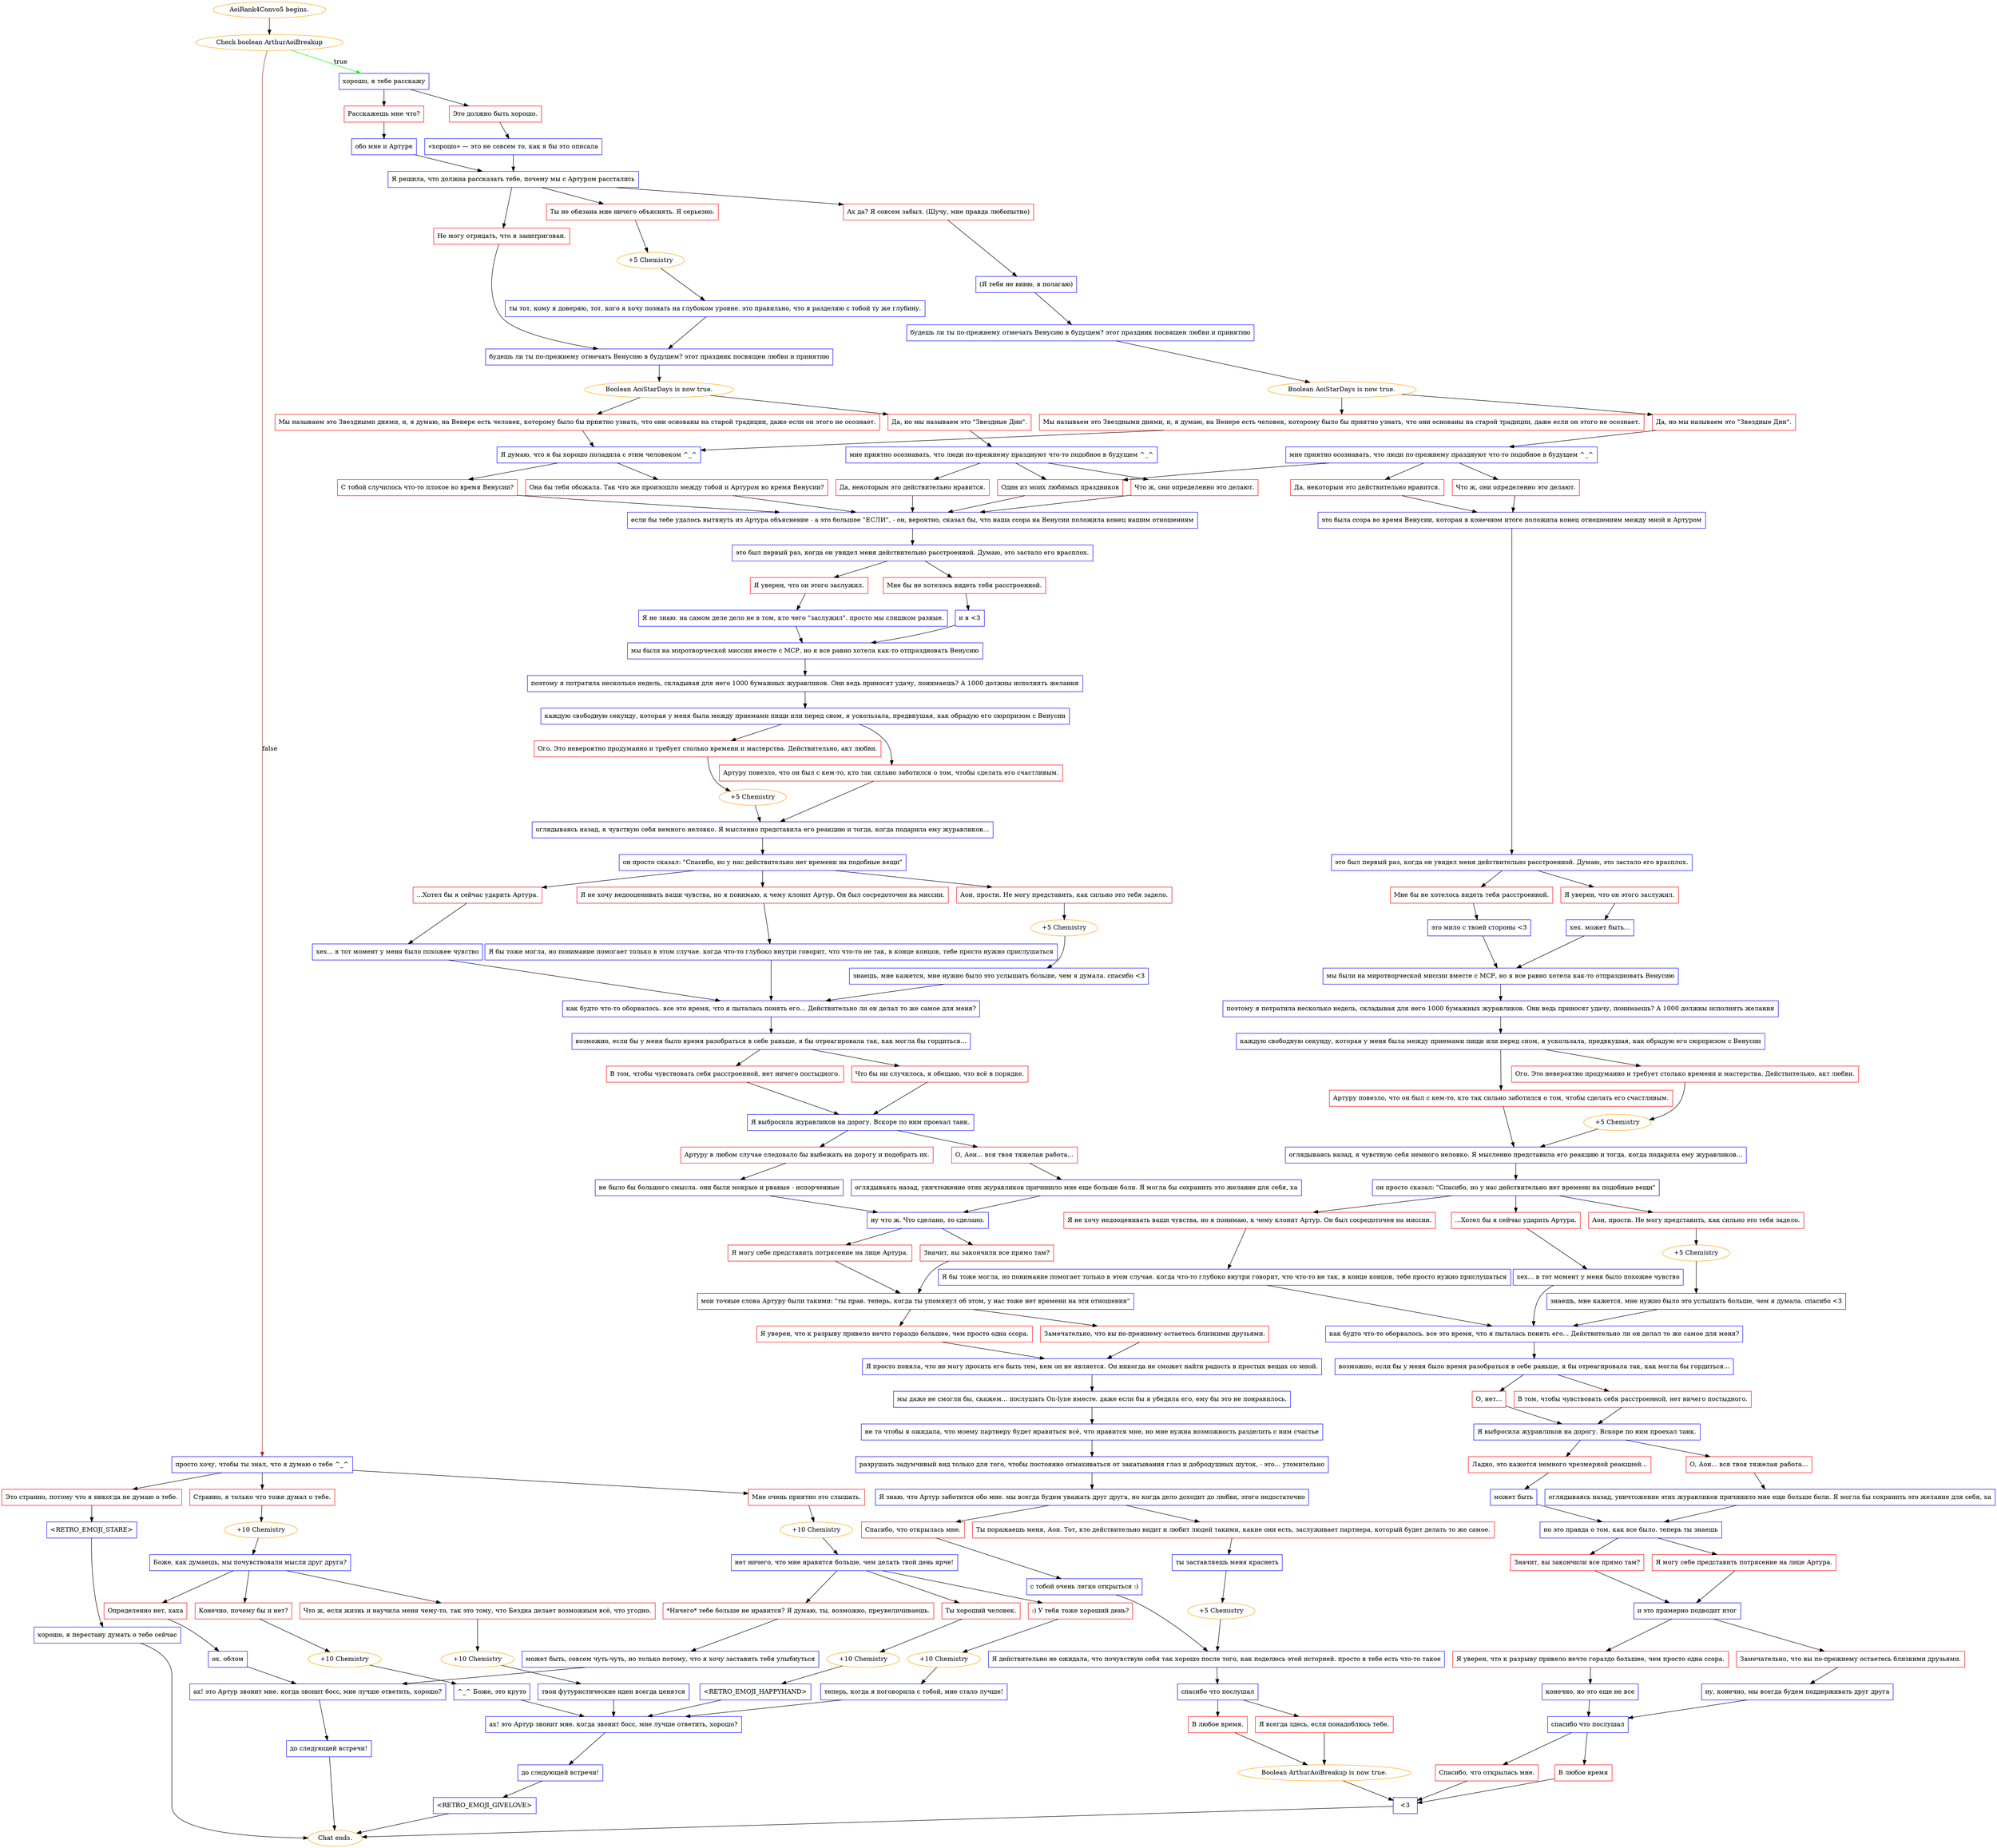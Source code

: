 digraph {
	"AoiRank4Convo5 begins." [color=orange];
		"AoiRank4Convo5 begins." -> j978891915;
	j978891915 [label="Check boolean ArthurAoiBreakup",color=orange];
		j978891915 -> j4080885822 [label=true,color=green];
		j978891915 -> j2157161137 [label=false,color=brown];
	j4080885822 [label="хорошо, я тебе расскажу",shape=box,color=blue];
		j4080885822 -> j2018292380;
		j4080885822 -> j2086590771;
	j2157161137 [label="просто хочу, чтобы ты знал, что я думаю о тебе ^_^",shape=box,color=blue];
		j2157161137 -> j1343345861;
		j2157161137 -> j2269833433;
		j2157161137 -> j285058159;
	j2018292380 [label="Расскажешь мне что?",shape=box,color=red];
		j2018292380 -> j2193965347;
	j2086590771 [label="Это должно быть хорошо.",shape=box,color=red];
		j2086590771 -> j993437318;
	j1343345861 [label="Мне очень приятно это слышать.",shape=box,color=red];
		j1343345861 -> j1779073523;
	j2269833433 [label="Странно, я только что тоже думал о тебе.",shape=box,color=red];
		j2269833433 -> j3878649921;
	j285058159 [label="Это странно, потому что я никогда не думаю о тебе.",shape=box,color=red];
		j285058159 -> j2625338655;
	j2193965347 [label="обо мне и Артуре",shape=box,color=blue];
		j2193965347 -> j3203231839;
	j993437318 [label="«хорошо» — это не совсем то, как я бы это описала",shape=box,color=blue];
		j993437318 -> j3203231839;
	j1779073523 [label="+10 Chemistry",color=orange];
		j1779073523 -> j1421964026;
	j3878649921 [label="+10 Chemistry",color=orange];
		j3878649921 -> j473180614;
	j2625338655 [label="<RETRO_EMOJI_STARE>",shape=box,color=blue];
		j2625338655 -> j1278228029;
	j3203231839 [label="Я решила, что должна рассказать тебе, почему мы с Артуром расстались",shape=box,color=blue];
		j3203231839 -> j2970994199;
		j3203231839 -> j1155342702;
		j3203231839 -> j2067201968;
	j1421964026 [label="нет ничего, что мне нравится больше, чем делать твой день ярче!",shape=box,color=blue];
		j1421964026 -> j356024886;
		j1421964026 -> j2477202674;
		j1421964026 -> j2056314386;
	j473180614 [label="Боже, как думаешь, мы почувствовали мысли друг друга?",shape=box,color=blue];
		j473180614 -> j1447341640;
		j473180614 -> j2877291410;
		j473180614 -> j1409619143;
	j1278228029 [label="хорошо, я перестану думать о тебе сейчас",shape=box,color=blue];
		j1278228029 -> "Chat ends.";
	j2970994199 [label="Ты не обязана мне ничего объяснять. Я серьезно.",shape=box,color=red];
		j2970994199 -> j2892045999;
	j1155342702 [label="Не могу отрицать, что я заинтригован.",shape=box,color=red];
		j1155342702 -> j1575638267;
	j2067201968 [label="Ах да? Я совсем забыл. (Шучу, мне правда любопытно)",shape=box,color=red];
		j2067201968 -> j2154529158;
	j356024886 [label="Ты хороший человек.",shape=box,color=red];
		j356024886 -> j4011105685;
	j2477202674 [label=":) У тебя тоже хороший день?",shape=box,color=red];
		j2477202674 -> j449354360;
	j2056314386 [label="*Ничего* тебе больше не нравится? Я думаю, ты, возможно, преувеличиваешь.",shape=box,color=red];
		j2056314386 -> j462795299;
	j1447341640 [label="Определенно нет, хаха",shape=box,color=red];
		j1447341640 -> j3079991989;
	j2877291410 [label="Что ж, если жизнь и научила меня чему-то, так это тому, что Бездна делает возможным всё, что угодно.",shape=box,color=red];
		j2877291410 -> j4197347770;
	j1409619143 [label="Конечно, почему бы и нет?",shape=box,color=red];
		j1409619143 -> j227145910;
	"Chat ends." [color=orange];
	j2892045999 [label="+5 Chemistry",color=orange];
		j2892045999 -> j3976350428;
	j1575638267 [label="будешь ли ты по-прежнему отмечать Венусию в будущем? этот праздник посвящен любви и принятию",shape=box,color=blue];
		j1575638267 -> j2673493295;
	j2154529158 [label="(Я тебя не виню, я полагаю)",shape=box,color=blue];
		j2154529158 -> j1853814308;
	j4011105685 [label="+10 Chemistry",color=orange];
		j4011105685 -> j289871814;
	j449354360 [label="+10 Chemistry",color=orange];
		j449354360 -> j900019443;
	j462795299 [label="может быть, совсем чуть-чуть, но только потому, что я хочу заставить тебя улыбнуться",shape=box,color=blue];
		j462795299 -> j554773299;
	j3079991989 [label="ох. облом",shape=box,color=blue];
		j3079991989 -> j554773299;
	j4197347770 [label="+10 Chemistry",color=orange];
		j4197347770 -> j1111883835;
	j227145910 [label="+10 Chemistry",color=orange];
		j227145910 -> j1963976758;
	j3976350428 [label="ты тот, кому я доверяю, тот, кого я хочу познать на глубоком уровне. это правильно, что я разделяю с тобой ту же глубину.",shape=box,color=blue];
		j3976350428 -> j1575638267;
	j2673493295 [label="Boolean AoiStarDays is now true.",color=orange];
		j2673493295 -> j2832085857;
		j2673493295 -> j3058974241;
	j1853814308 [label="будешь ли ты по-прежнему отмечать Венусию в будущем? этот праздник посвящен любви и принятию",shape=box,color=blue];
		j1853814308 -> j3531613683;
	j289871814 [label="<RETRO_EMOJI_HAPPYHAND>",shape=box,color=blue];
		j289871814 -> j3570425263;
	j900019443 [label="теперь, когда я поговорила с тобой, мне стало лучше!",shape=box,color=blue];
		j900019443 -> j3570425263;
	j554773299 [label="ах! это Артур звонит мне. когда звонит босс, мне лучше ответить, хорошо?",shape=box,color=blue];
		j554773299 -> j1891714857;
	j1111883835 [label="твои футуристические идеи всегда ценятся",shape=box,color=blue];
		j1111883835 -> j3570425263;
	j1963976758 [label="^_^ Боже, это круто",shape=box,color=blue];
		j1963976758 -> j3570425263;
	j2832085857 [label="Да, но мы называем это \"Звездные Дни\".",shape=box,color=red];
		j2832085857 -> j2467934982;
	j3058974241 [label="Мы называем это Звездными днями, и, я думаю, на Венере есть человек, которому было бы приятно узнать, что они основаны на старой традиции, даже если он этого не осознает.",shape=box,color=red];
		j3058974241 -> j3739644651;
	j3531613683 [label="Boolean AoiStarDays is now true.",color=orange];
		j3531613683 -> j1487475496;
		j3531613683 -> j3110356033;
	j3570425263 [label="ах! это Артур звонит мне. когда звонит босс, мне лучше ответить, хорошо?",shape=box,color=blue];
		j3570425263 -> j3916782872;
	j1891714857 [label="до следующей встречи!",shape=box,color=blue];
		j1891714857 -> "Chat ends.";
	j2467934982 [label="мне приятно осознавать, что люди по-прежнему празднуют что-то подобное в будущем ^_^",shape=box,color=blue];
		j2467934982 -> j2932376309;
		j2467934982 -> j3799151519;
		j2467934982 -> j2807796784;
	j3739644651 [label="Я думаю, что я бы хорошо поладила с этим человеком ^_^",shape=box,color=blue];
		j3739644651 -> j2237468869;
		j3739644651 -> j1077000999;
	j1487475496 [label="Да, но мы называем это \"Звездные Дни\".",shape=box,color=red];
		j1487475496 -> j2005585927;
	j3110356033 [label="Мы называем это Звездными днями, и, я думаю, на Венере есть человек, которому было бы приятно узнать, что они основаны на старой традиции, даже если он этого не осознает.",shape=box,color=red];
		j3110356033 -> j3739644651;
	j3916782872 [label="до следующей встречи!",shape=box,color=blue];
		j3916782872 -> j3455463371;
	j2932376309 [label="Что ж, они определенно это делают.",shape=box,color=red];
		j2932376309 -> j406982907;
	j3799151519 [label="Да, некоторым это действительно нравится.",shape=box,color=red];
		j3799151519 -> j406982907;
	j2807796784 [label="Один из моих любимых праздников",shape=box,color=red];
		j2807796784 -> j406982907;
	j2237468869 [label="Она бы тебя обожала. Так что же произошло между тобой и Артуром во время Венусии?",shape=box,color=red];
		j2237468869 -> j406982907;
	j1077000999 [label="С тобой случилось что-то плохое во время Венусии?",shape=box,color=red];
		j1077000999 -> j406982907;
	j2005585927 [label="мне приятно осознавать, что люди по-прежнему празднуют что-то подобное в будущем ^_^",shape=box,color=blue];
		j2005585927 -> j2807796784;
		j2005585927 -> j784728516;
		j2005585927 -> j2269907554;
	j3455463371 [label="<RETRO_EMOJI_GIVELOVE>",shape=box,color=blue];
		j3455463371 -> "Chat ends.";
	j406982907 [label="если бы тебе удалось вытянуть из Артура объяснение - а это большое \"ЕСЛИ\", - он, вероятно, сказал бы, что наша ссора на Венусии положила конец нашим отношениям",shape=box,color=blue];
		j406982907 -> j431854259;
	j784728516 [label="Да, некоторым это действительно нравится.",shape=box,color=red];
		j784728516 -> j1882391823;
	j2269907554 [label="Что ж, они определенно это делают.",shape=box,color=red];
		j2269907554 -> j1882391823;
	j431854259 [label="это был первый раз, когда он увидел меня действительно расстроенной. Думаю, это застало его врасплох.",shape=box,color=blue];
		j431854259 -> j1570319743;
		j431854259 -> j1365199852;
	j1882391823 [label="это была ссора во время Венусии, которая в конечном итоге положила конец отношениям между мной и Артуром",shape=box,color=blue];
		j1882391823 -> j1216371164;
	j1570319743 [label="Мне бы не хотелось видеть тебя расстроенной.",shape=box,color=red];
		j1570319743 -> j3285344879;
	j1365199852 [label="Я уверен, что он этого заслужил.",shape=box,color=red];
		j1365199852 -> j1856984356;
	j1216371164 [label="это был первый раз, когда он увидел меня действительно расстроенной. Думаю, это застало его врасплох.",shape=box,color=blue];
		j1216371164 -> j4265277053;
		j1216371164 -> j1220599749;
	j3285344879 [label="и я <3",shape=box,color=blue];
		j3285344879 -> j974203186;
	j1856984356 [label="Я не знаю. на самом деле дело не в том, кто чего \"заслужил\". просто мы слишком разные.",shape=box,color=blue];
		j1856984356 -> j974203186;
	j4265277053 [label="Мне бы не хотелось видеть тебя расстроенной.",shape=box,color=red];
		j4265277053 -> j892203431;
	j1220599749 [label="Я уверен, что он этого заслужил.",shape=box,color=red];
		j1220599749 -> j882684596;
	j974203186 [label="мы были на миротворческой миссии вместе с МСР, но я все равно хотела как-то отпраздновать Венусию",shape=box,color=blue];
		j974203186 -> j1912860887;
	j892203431 [label="это мило с твоей стороны <3",shape=box,color=blue];
		j892203431 -> j3763205253;
	j882684596 [label="хех. может быть...",shape=box,color=blue];
		j882684596 -> j3763205253;
	j1912860887 [label="поэтому я потратила несколько недель, складывая для него 1000 бумажных журавликов. Они ведь приносят удачу, понимаешь? А 1000 должны исполнять желания",shape=box,color=blue];
		j1912860887 -> j1971848793;
	j3763205253 [label="мы были на миротворческой миссии вместе с МСР, но я все равно хотела как-то отпраздновать Венусию",shape=box,color=blue];
		j3763205253 -> j2431183932;
	j1971848793 [label="каждую свободную секунду, которая у меня была между приемами пищи или перед сном, я ускользала, предвкушая, как обрадую его сюрпризом с Венусии",shape=box,color=blue];
		j1971848793 -> j673009299;
		j1971848793 -> j3684931154;
	j2431183932 [label="поэтому я потратила несколько недель, складывая для него 1000 бумажных журавликов. Они ведь приносят удачу, понимаешь? А 1000 должны исполнять желания",shape=box,color=blue];
		j2431183932 -> j886615223;
	j673009299 [label="Ого. Это невероятно продуманно и требует столько времени и мастерства. Действительно, акт любви.",shape=box,color=red];
		j673009299 -> j4134019846;
	j3684931154 [label="Артуру повезло, что он был с кем-то, кто так сильно заботился о том, чтобы сделать его счастливым.",shape=box,color=red];
		j3684931154 -> j408938061;
	j886615223 [label="каждую свободную секунду, которая у меня была между приемами пищи или перед сном, я ускользала, предвкушая, как обрадую его сюрпризом с Венусии",shape=box,color=blue];
		j886615223 -> j1265866315;
		j886615223 -> j1241903673;
	j4134019846 [label="+5 Chemistry",color=orange];
		j4134019846 -> j408938061;
	j408938061 [label="оглядываясь назад, я чувствую себя немного неловко. Я мысленно представила его реакцию и тогда, когда подарила ему журавликов...",shape=box,color=blue];
		j408938061 -> j2205312255;
	j1265866315 [label="Ого. Это невероятно продуманно и требует столько времени и мастерства. Действительно, акт любви.",shape=box,color=red];
		j1265866315 -> j1778453954;
	j1241903673 [label="Артуру повезло, что он был с кем-то, кто так сильно заботился о том, чтобы сделать его счастливым.",shape=box,color=red];
		j1241903673 -> j4025620114;
	j2205312255 [label="он просто сказал: \"Спасибо, но у нас действительно нет времени на подобные вещи\"",shape=box,color=blue];
		j2205312255 -> j1914658694;
		j2205312255 -> j2049613115;
		j2205312255 -> j263023189;
	j1778453954 [label="+5 Chemistry",color=orange];
		j1778453954 -> j4025620114;
	j4025620114 [label="оглядываясь назад, я чувствую себя немного неловко. Я мысленно представила его реакцию и тогда, когда подарила ему журавликов...",shape=box,color=blue];
		j4025620114 -> j2519664628;
	j1914658694 [label="...Хотел бы я сейчас ударить Артура.",shape=box,color=red];
		j1914658694 -> j850430216;
	j2049613115 [label="Аои, прости. Не могу представить, как сильно это тебя задело.",shape=box,color=red];
		j2049613115 -> j1272508442;
	j263023189 [label="Я не хочу недооценивать ваши чувства, но я понимаю, к чему клонит Артур. Он был сосредоточен на миссии.",shape=box,color=red];
		j263023189 -> j2889146314;
	j2519664628 [label="он просто сказал: \"Спасибо, но у нас действительно нет времени на подобные вещи\"",shape=box,color=blue];
		j2519664628 -> j2794034851;
		j2519664628 -> j48999783;
		j2519664628 -> j4265114962;
	j850430216 [label="хех... в тот момент у меня было похожее чувство",shape=box,color=blue];
		j850430216 -> j4016740115;
	j1272508442 [label="+5 Chemistry",color=orange];
		j1272508442 -> j4228459229;
	j2889146314 [label="Я бы тоже могла, но понимание помогает только в этом случае. когда что-то глубоко внутри говорит, что что-то не так, в конце концов, тебе просто нужно прислушаться",shape=box,color=blue];
		j2889146314 -> j4016740115;
	j2794034851 [label="Я не хочу недооценивать ваши чувства, но я понимаю, к чему клонит Артур. Он был сосредоточен на миссии.",shape=box,color=red];
		j2794034851 -> j3340637628;
	j48999783 [label="Аои, прости. Не могу представить, как сильно это тебя задело.",shape=box,color=red];
		j48999783 -> j2691078172;
	j4265114962 [label="...Хотел бы я сейчас ударить Артура.",shape=box,color=red];
		j4265114962 -> j760872539;
	j4016740115 [label="как будто что-то оборвалось. все это время, что я пыталась понять его... Действительно ли он делал то же самое для меня?",shape=box,color=blue];
		j4016740115 -> j2833898404;
	j4228459229 [label="знаешь, мне кажется, мне нужно было это услышать больше, чем я думала. спасибо <3",shape=box,color=blue];
		j4228459229 -> j4016740115;
	j3340637628 [label="Я бы тоже могла, но понимание помогает только в этом случае. когда что-то глубоко внутри говорит, что что-то не так, в конце концов, тебе просто нужно прислушаться",shape=box,color=blue];
		j3340637628 -> j4122025124;
	j2691078172 [label="+5 Chemistry",color=orange];
		j2691078172 -> j2559599593;
	j760872539 [label="хех... в тот момент у меня было похожее чувство",shape=box,color=blue];
		j760872539 -> j4122025124;
	j2833898404 [label="возможно, если бы у меня было время разобраться в себе раньше, я бы отреагировала так, как могла бы гордиться...",shape=box,color=blue];
		j2833898404 -> j1304224502;
		j2833898404 -> j3229011911;
	j4122025124 [label="как будто что-то оборвалось. все это время, что я пыталась понять его... Действительно ли он делал то же самое для меня?",shape=box,color=blue];
		j4122025124 -> j2513141062;
	j2559599593 [label="знаешь, мне кажется, мне нужно было это услышать больше, чем я думала. спасибо <3",shape=box,color=blue];
		j2559599593 -> j4122025124;
	j1304224502 [label="В том, чтобы чувствовать себя расстроенной, нет ничего постыдного.",shape=box,color=red];
		j1304224502 -> j2128541641;
	j3229011911 [label="Что бы ни случилось, я обещаю, что всё в порядке.",shape=box,color=red];
		j3229011911 -> j2128541641;
	j2513141062 [label="возможно, если бы у меня было время разобраться в себе раньше, я бы отреагировала так, как могла бы гордиться...",shape=box,color=blue];
		j2513141062 -> j3093775162;
		j2513141062 -> j283502297;
	j2128541641 [label="Я выбросила журавликов на дорогу. Вскоре по ним проехал танк.",shape=box,color=blue];
		j2128541641 -> j451126765;
		j2128541641 -> j2076818516;
	j3093775162 [label="О, нет...",shape=box,color=red];
		j3093775162 -> j1621275874;
	j283502297 [label="В том, чтобы чувствовать себя расстроенной, нет ничего постыдного.",shape=box,color=red];
		j283502297 -> j1621275874;
	j451126765 [label="О, Аои... вся твоя тяжелая работа...",shape=box,color=red];
		j451126765 -> j3776002201;
	j2076818516 [label="Артуру в любом случае следовало бы выбежать на дорогу и подобрать их.",shape=box,color=red];
		j2076818516 -> j1835115757;
	j1621275874 [label="Я выбросила журавликов на дорогу. Вскоре по ним проехал танк.",shape=box,color=blue];
		j1621275874 -> j7362179;
		j1621275874 -> j2799460385;
	j3776002201 [label="оглядываясь назад, уничтожение этих журавликов причинило мне еще больше боли. Я могла бы сохранить это желание для себя, ха",shape=box,color=blue];
		j3776002201 -> j911083618;
	j1835115757 [label="не было бы большого смысла. они были мокрые и рваные - испорченные",shape=box,color=blue];
		j1835115757 -> j911083618;
	j7362179 [label="О, Аои... вся твоя тяжелая работа...",shape=box,color=red];
		j7362179 -> j593984555;
	j2799460385 [label="Ладно, это кажется немного чрезмерной реакцией...",shape=box,color=red];
		j2799460385 -> j4085017096;
	j911083618 [label="ну что ж. Что сделано, то сделано.",shape=box,color=blue];
		j911083618 -> j3374227405;
		j911083618 -> j3079415276;
	j593984555 [label="оглядываясь назад, уничтожение этих журавликов причинило мне еще больше боли. Я могла бы сохранить это желание для себя, ха",shape=box,color=blue];
		j593984555 -> j2519236934;
	j4085017096 [label="может быть",shape=box,color=blue];
		j4085017096 -> j2519236934;
	j3374227405 [label="Значит, вы закончили все прямо там?",shape=box,color=red];
		j3374227405 -> j4176101688;
	j3079415276 [label="Я могу себе представить потрясение на лице Артура.",shape=box,color=red];
		j3079415276 -> j4176101688;
	j2519236934 [label="но это правда о том, как все было. теперь ты знаешь",shape=box,color=blue];
		j2519236934 -> j2113055864;
		j2519236934 -> j2706290586;
	j4176101688 [label="мои точные слова Артуру были такими: \"ты прав. теперь, когда ты упомянул об этом, у нас тоже нет времени на эти отношения\"",shape=box,color=blue];
		j4176101688 -> j369237350;
		j4176101688 -> j1469848626;
	j2113055864 [label="Значит, вы закончили все прямо там?",shape=box,color=red];
		j2113055864 -> j2888421004;
	j2706290586 [label="Я могу себе представить потрясение на лице Артура.",shape=box,color=red];
		j2706290586 -> j2888421004;
	j369237350 [label="Замечательно, что вы по-прежнему остаетесь близкими друзьями.",shape=box,color=red];
		j369237350 -> j492019011;
	j1469848626 [label="Я уверен, что к разрыву привело нечто гораздо большее, чем просто одна ссора.",shape=box,color=red];
		j1469848626 -> j492019011;
	j2888421004 [label="и это примерно подводит итог",shape=box,color=blue];
		j2888421004 -> j4231834579;
		j2888421004 -> j2669083924;
	j492019011 [label="Я просто поняла, что не могу просить его быть тем, кем он не является. Он никогда не сможет найти радость в простых вещах со мной.",shape=box,color=blue];
		j492019011 -> j471017113;
	j4231834579 [label="Замечательно, что вы по-прежнему остаетесь близкими друзьями.",shape=box,color=red];
		j4231834579 -> j3416678761;
	j2669083924 [label="Я уверен, что к разрыву привело нечто гораздо большее, чем просто одна ссора.",shape=box,color=red];
		j2669083924 -> j4262946918;
	j471017113 [label="мы даже не смогли бы, скажем... послушать On-lyne вместе. даже если бы я убедила его, ему бы это не понравилось.",shape=box,color=blue];
		j471017113 -> j3288466510;
	j3416678761 [label="ну, конечно, мы всегда будем поддерживать друг друга",shape=box,color=blue];
		j3416678761 -> j3234221764;
	j4262946918 [label="конечно, но это еще не все",shape=box,color=blue];
		j4262946918 -> j3234221764;
	j3288466510 [label="не то чтобы я ожидала, что моему партнеру будет нравиться всё, что нравится мне, но мне нужна возможность разделить с ним счастье",shape=box,color=blue];
		j3288466510 -> j1107582504;
	j3234221764 [label="спасибо что послушал",shape=box,color=blue];
		j3234221764 -> j1128696147;
		j3234221764 -> j3029990595;
	j1107582504 [label="разрушать задумчивый вид только для того, чтобы постоянно отмахиваться от закатывания глаз и добродушных шуток, - это... утомительно",shape=box,color=blue];
		j1107582504 -> j1147348220;
	j1128696147 [label="В любое время",shape=box,color=red];
		j1128696147 -> j1841680728;
	j3029990595 [label="Спасибо, что открылась мне.",shape=box,color=red];
		j3029990595 -> j1841680728;
	j1147348220 [label="Я знаю, что Артур заботится обо мне. мы всегда будем уважать друг друга, но когда дело доходит до любви, этого недостаточно",shape=box,color=blue];
		j1147348220 -> j1302325553;
		j1147348220 -> j2768467250;
	j1841680728 [label="<3",shape=box,color=blue];
		j1841680728 -> "Chat ends.";
	j1302325553 [label="Спасибо, что открылась мне.",shape=box,color=red];
		j1302325553 -> j3301169803;
	j2768467250 [label="Ты поражаешь меня, Аои. Тот, кто действительно видит и любит людей такими, какие они есть, заслуживает партнера, который будет делать то же самое.",shape=box,color=red];
		j2768467250 -> j2441654581;
	j3301169803 [label="с тобой очень легко открыться :)",shape=box,color=blue];
		j3301169803 -> j53093023;
	j2441654581 [label="ты заставляешь меня краснеть",shape=box,color=blue];
		j2441654581 -> j1851787827;
	j53093023 [label="Я действительно не ожидала, что почувствую себя так хорошо после того, как поделюсь этой историей. просто в тебе есть что-то такое",shape=box,color=blue];
		j53093023 -> j1506739319;
	j1851787827 [label="+5 Chemistry",color=orange];
		j1851787827 -> j53093023;
	j1506739319 [label="спасибо что послушал",shape=box,color=blue];
		j1506739319 -> j3939662200;
		j1506739319 -> j3513918774;
	j3939662200 [label="Я всегда здесь, если понадоблюсь тебе.",shape=box,color=red];
		j3939662200 -> j242659642;
	j3513918774 [label="В любое время.",shape=box,color=red];
		j3513918774 -> j242659642;
	j242659642 [label="Boolean ArthurAoiBreakup is now true.",color=orange];
		j242659642 -> j1841680728;
}